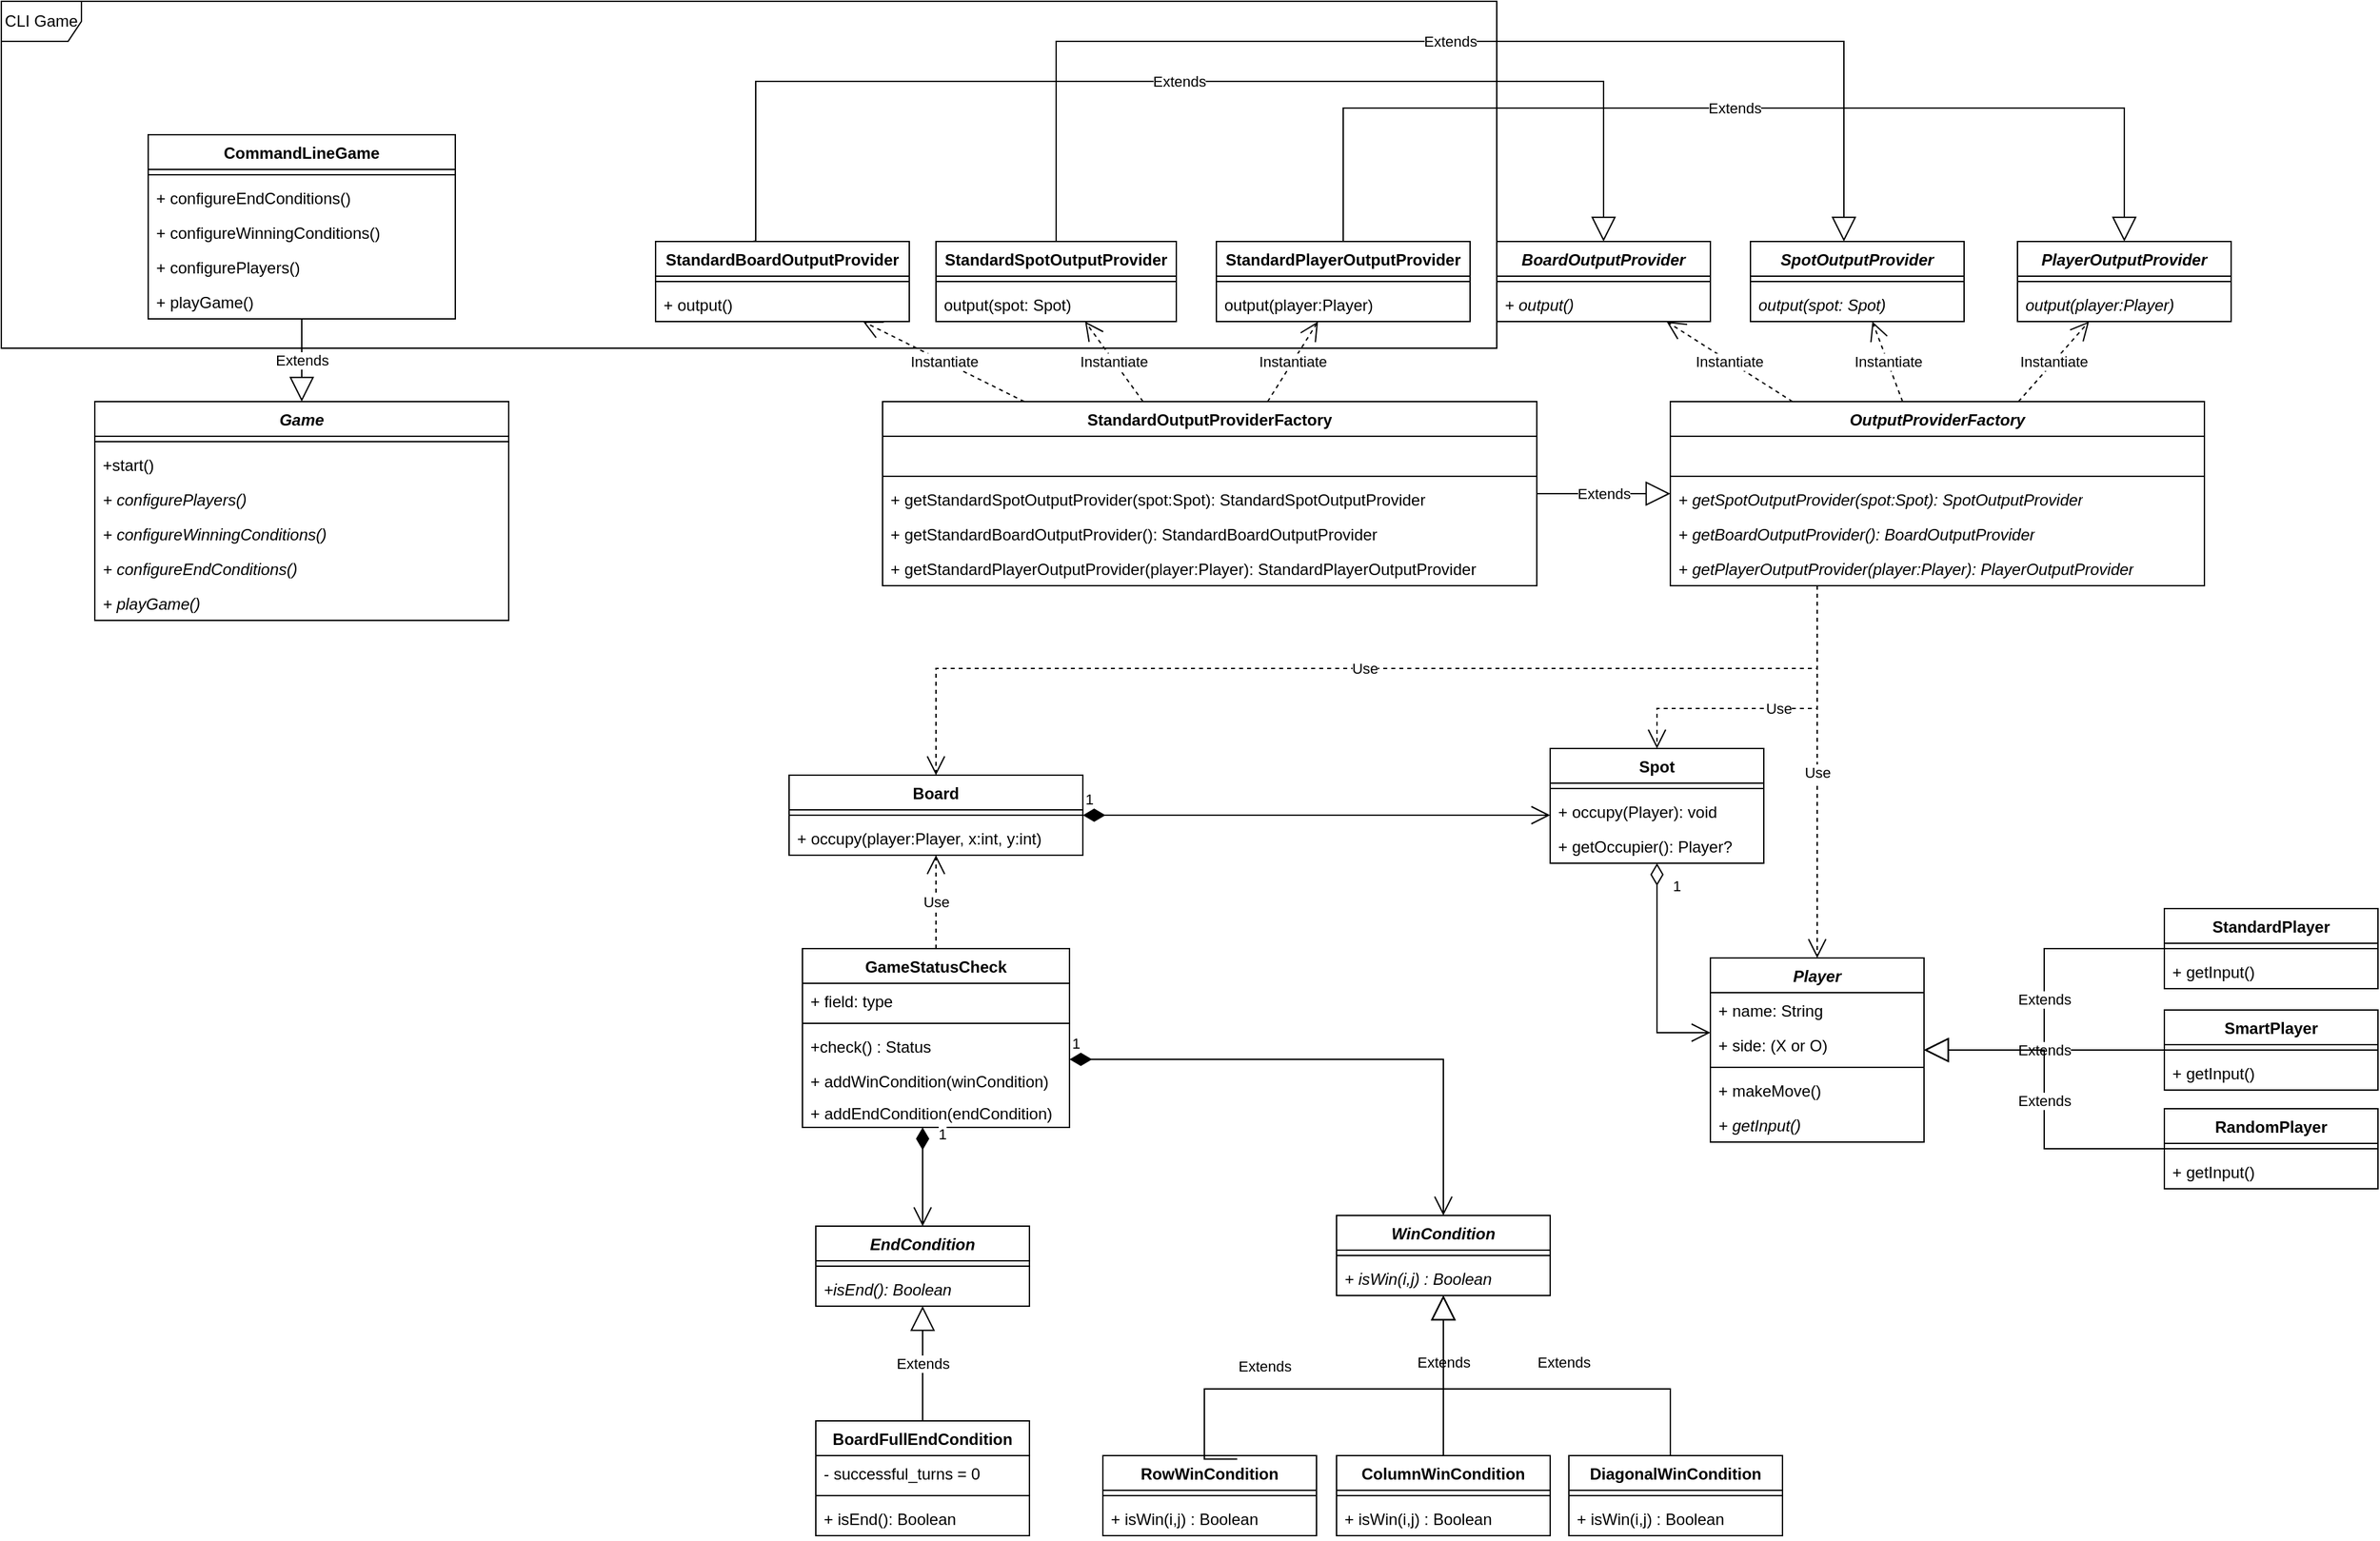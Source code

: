 <mxfile version="28.2.5">
  <diagram name="Page-1" id="nBnB8ESOFdP3nqSMdFYE">
    <mxGraphModel dx="2967" dy="2443" grid="1" gridSize="10" guides="1" tooltips="1" connect="1" arrows="1" fold="1" page="1" pageScale="1" pageWidth="827" pageHeight="1169" math="0" shadow="0">
      <root>
        <mxCell id="0" />
        <mxCell id="1" parent="0" />
        <mxCell id="G8pX8vokH_YDN07invwG-1" value="&lt;i&gt;Player&lt;/i&gt;" style="swimlane;fontStyle=1;align=center;verticalAlign=top;childLayout=stackLayout;horizontal=1;startSize=26;horizontalStack=0;resizeParent=1;resizeParentMax=0;resizeLast=0;collapsible=1;marginBottom=0;whiteSpace=wrap;html=1;" vertex="1" parent="1">
          <mxGeometry x="520" y="267" width="160" height="138" as="geometry" />
        </mxCell>
        <mxCell id="G8pX8vokH_YDN07invwG-133" value="+ name: String" style="text;strokeColor=none;fillColor=none;align=left;verticalAlign=top;spacingLeft=4;spacingRight=4;overflow=hidden;rotatable=0;points=[[0,0.5],[1,0.5]];portConstraint=eastwest;whiteSpace=wrap;html=1;" vertex="1" parent="G8pX8vokH_YDN07invwG-1">
          <mxGeometry y="26" width="160" height="26" as="geometry" />
        </mxCell>
        <mxCell id="G8pX8vokH_YDN07invwG-99" value="+ side: (X or O)" style="text;strokeColor=none;fillColor=none;align=left;verticalAlign=top;spacingLeft=4;spacingRight=4;overflow=hidden;rotatable=0;points=[[0,0.5],[1,0.5]];portConstraint=eastwest;whiteSpace=wrap;html=1;" vertex="1" parent="G8pX8vokH_YDN07invwG-1">
          <mxGeometry y="52" width="160" height="26" as="geometry" />
        </mxCell>
        <mxCell id="G8pX8vokH_YDN07invwG-3" value="" style="line;strokeWidth=1;fillColor=none;align=left;verticalAlign=middle;spacingTop=-1;spacingLeft=3;spacingRight=3;rotatable=0;labelPosition=right;points=[];portConstraint=eastwest;strokeColor=inherit;" vertex="1" parent="G8pX8vokH_YDN07invwG-1">
          <mxGeometry y="78" width="160" height="8" as="geometry" />
        </mxCell>
        <mxCell id="G8pX8vokH_YDN07invwG-4" value="+ makeMove()" style="text;strokeColor=none;fillColor=none;align=left;verticalAlign=top;spacingLeft=4;spacingRight=4;overflow=hidden;rotatable=0;points=[[0,0.5],[1,0.5]];portConstraint=eastwest;whiteSpace=wrap;html=1;" vertex="1" parent="G8pX8vokH_YDN07invwG-1">
          <mxGeometry y="86" width="160" height="26" as="geometry" />
        </mxCell>
        <mxCell id="G8pX8vokH_YDN07invwG-233" value="&lt;i&gt;+ getInput()&lt;/i&gt;" style="text;strokeColor=none;fillColor=none;align=left;verticalAlign=top;spacingLeft=4;spacingRight=4;overflow=hidden;rotatable=0;points=[[0,0.5],[1,0.5]];portConstraint=eastwest;whiteSpace=wrap;html=1;" vertex="1" parent="G8pX8vokH_YDN07invwG-1">
          <mxGeometry y="112" width="160" height="26" as="geometry" />
        </mxCell>
        <mxCell id="G8pX8vokH_YDN07invwG-5" value="Board" style="swimlane;fontStyle=1;align=center;verticalAlign=top;childLayout=stackLayout;horizontal=1;startSize=26;horizontalStack=0;resizeParent=1;resizeParentMax=0;resizeLast=0;collapsible=1;marginBottom=0;whiteSpace=wrap;html=1;" vertex="1" parent="1">
          <mxGeometry x="-170" y="130" width="220" height="60" as="geometry" />
        </mxCell>
        <mxCell id="G8pX8vokH_YDN07invwG-7" value="" style="line;strokeWidth=1;fillColor=none;align=left;verticalAlign=middle;spacingTop=-1;spacingLeft=3;spacingRight=3;rotatable=0;labelPosition=right;points=[];portConstraint=eastwest;strokeColor=inherit;" vertex="1" parent="G8pX8vokH_YDN07invwG-5">
          <mxGeometry y="26" width="220" height="8" as="geometry" />
        </mxCell>
        <mxCell id="G8pX8vokH_YDN07invwG-8" value="+ occupy(player:Player, x:int, y:int)&amp;nbsp;" style="text;strokeColor=none;fillColor=none;align=left;verticalAlign=top;spacingLeft=4;spacingRight=4;overflow=hidden;rotatable=0;points=[[0,0.5],[1,0.5]];portConstraint=eastwest;whiteSpace=wrap;html=1;" vertex="1" parent="G8pX8vokH_YDN07invwG-5">
          <mxGeometry y="34" width="220" height="26" as="geometry" />
        </mxCell>
        <mxCell id="G8pX8vokH_YDN07invwG-9" value="Spot" style="swimlane;fontStyle=1;align=center;verticalAlign=top;childLayout=stackLayout;horizontal=1;startSize=26;horizontalStack=0;resizeParent=1;resizeParentMax=0;resizeLast=0;collapsible=1;marginBottom=0;whiteSpace=wrap;html=1;" vertex="1" parent="1">
          <mxGeometry x="400" y="110" width="160" height="86" as="geometry" />
        </mxCell>
        <mxCell id="G8pX8vokH_YDN07invwG-11" value="" style="line;strokeWidth=1;fillColor=none;align=left;verticalAlign=middle;spacingTop=-1;spacingLeft=3;spacingRight=3;rotatable=0;labelPosition=right;points=[];portConstraint=eastwest;strokeColor=inherit;" vertex="1" parent="G8pX8vokH_YDN07invwG-9">
          <mxGeometry y="26" width="160" height="8" as="geometry" />
        </mxCell>
        <mxCell id="G8pX8vokH_YDN07invwG-12" value="+ occupy(Player): void" style="text;strokeColor=none;fillColor=none;align=left;verticalAlign=top;spacingLeft=4;spacingRight=4;overflow=hidden;rotatable=0;points=[[0,0.5],[1,0.5]];portConstraint=eastwest;whiteSpace=wrap;html=1;" vertex="1" parent="G8pX8vokH_YDN07invwG-9">
          <mxGeometry y="34" width="160" height="26" as="geometry" />
        </mxCell>
        <mxCell id="G8pX8vokH_YDN07invwG-92" value="+ getOccupier(): Player?" style="text;strokeColor=none;fillColor=none;align=left;verticalAlign=top;spacingLeft=4;spacingRight=4;overflow=hidden;rotatable=0;points=[[0,0.5],[1,0.5]];portConstraint=eastwest;whiteSpace=wrap;html=1;" vertex="1" parent="G8pX8vokH_YDN07invwG-9">
          <mxGeometry y="60" width="160" height="26" as="geometry" />
        </mxCell>
        <mxCell id="G8pX8vokH_YDN07invwG-30" value="1" style="endArrow=open;html=1;endSize=12;startArrow=diamondThin;startSize=14;startFill=1;edgeStyle=orthogonalEdgeStyle;align=left;verticalAlign=bottom;rounded=0;" edge="1" parent="1" source="G8pX8vokH_YDN07invwG-5" target="G8pX8vokH_YDN07invwG-9">
          <mxGeometry x="-1" y="3" relative="1" as="geometry">
            <mxPoint x="364" y="70" as="sourcePoint" />
            <mxPoint x="524" y="70" as="targetPoint" />
            <Array as="points">
              <mxPoint x="490" y="160" />
              <mxPoint x="490" y="160" />
            </Array>
          </mxGeometry>
        </mxCell>
        <mxCell id="G8pX8vokH_YDN07invwG-33" value="1" style="endArrow=open;html=1;endSize=12;startArrow=diamondThin;startSize=14;startFill=0;edgeStyle=orthogonalEdgeStyle;align=left;verticalAlign=bottom;rounded=0;" edge="1" parent="1" source="G8pX8vokH_YDN07invwG-9" target="G8pX8vokH_YDN07invwG-1">
          <mxGeometry x="-0.691" y="10" relative="1" as="geometry">
            <mxPoint x="230" y="-102" as="sourcePoint" />
            <mxPoint x="390" y="-102" as="targetPoint" />
            <Array as="points">
              <mxPoint x="480" y="323" />
            </Array>
            <mxPoint as="offset" />
          </mxGeometry>
        </mxCell>
        <mxCell id="G8pX8vokH_YDN07invwG-72" value="&lt;i&gt;WinCondition&lt;/i&gt;" style="swimlane;fontStyle=1;align=center;verticalAlign=top;childLayout=stackLayout;horizontal=1;startSize=26;horizontalStack=0;resizeParent=1;resizeParentMax=0;resizeLast=0;collapsible=1;marginBottom=0;whiteSpace=wrap;html=1;" vertex="1" parent="1">
          <mxGeometry x="240" y="460" width="160" height="60" as="geometry" />
        </mxCell>
        <mxCell id="G8pX8vokH_YDN07invwG-73" value="" style="line;strokeWidth=1;fillColor=none;align=left;verticalAlign=middle;spacingTop=-1;spacingLeft=3;spacingRight=3;rotatable=0;labelPosition=right;points=[];portConstraint=eastwest;strokeColor=inherit;" vertex="1" parent="G8pX8vokH_YDN07invwG-72">
          <mxGeometry y="26" width="160" height="8" as="geometry" />
        </mxCell>
        <mxCell id="G8pX8vokH_YDN07invwG-74" value="&lt;i&gt;+ isWin(i,j) : Boolean&lt;/i&gt;" style="text;strokeColor=none;fillColor=none;align=left;verticalAlign=top;spacingLeft=4;spacingRight=4;overflow=hidden;rotatable=0;points=[[0,0.5],[1,0.5]];portConstraint=eastwest;whiteSpace=wrap;html=1;" vertex="1" parent="G8pX8vokH_YDN07invwG-72">
          <mxGeometry y="34" width="160" height="26" as="geometry" />
        </mxCell>
        <mxCell id="G8pX8vokH_YDN07invwG-75" value="RowWinCondition" style="swimlane;fontStyle=1;align=center;verticalAlign=top;childLayout=stackLayout;horizontal=1;startSize=26;horizontalStack=0;resizeParent=1;resizeParentMax=0;resizeLast=0;collapsible=1;marginBottom=0;whiteSpace=wrap;html=1;" vertex="1" parent="1">
          <mxGeometry x="65" y="640" width="160" height="60" as="geometry" />
        </mxCell>
        <mxCell id="G8pX8vokH_YDN07invwG-76" value="" style="line;strokeWidth=1;fillColor=none;align=left;verticalAlign=middle;spacingTop=-1;spacingLeft=3;spacingRight=3;rotatable=0;labelPosition=right;points=[];portConstraint=eastwest;strokeColor=inherit;" vertex="1" parent="G8pX8vokH_YDN07invwG-75">
          <mxGeometry y="26" width="160" height="8" as="geometry" />
        </mxCell>
        <mxCell id="G8pX8vokH_YDN07invwG-77" value="+ isWin(i,j) : Boolean" style="text;strokeColor=none;fillColor=none;align=left;verticalAlign=top;spacingLeft=4;spacingRight=4;overflow=hidden;rotatable=0;points=[[0,0.5],[1,0.5]];portConstraint=eastwest;whiteSpace=wrap;html=1;" vertex="1" parent="G8pX8vokH_YDN07invwG-75">
          <mxGeometry y="34" width="160" height="26" as="geometry" />
        </mxCell>
        <mxCell id="G8pX8vokH_YDN07invwG-78" value="ColumnWinCondition" style="swimlane;fontStyle=1;align=center;verticalAlign=top;childLayout=stackLayout;horizontal=1;startSize=26;horizontalStack=0;resizeParent=1;resizeParentMax=0;resizeLast=0;collapsible=1;marginBottom=0;whiteSpace=wrap;html=1;" vertex="1" parent="1">
          <mxGeometry x="240" y="640" width="160" height="60" as="geometry" />
        </mxCell>
        <mxCell id="G8pX8vokH_YDN07invwG-79" value="" style="line;strokeWidth=1;fillColor=none;align=left;verticalAlign=middle;spacingTop=-1;spacingLeft=3;spacingRight=3;rotatable=0;labelPosition=right;points=[];portConstraint=eastwest;strokeColor=inherit;" vertex="1" parent="G8pX8vokH_YDN07invwG-78">
          <mxGeometry y="26" width="160" height="8" as="geometry" />
        </mxCell>
        <mxCell id="G8pX8vokH_YDN07invwG-80" value="+ isWin(i,j) : Boolean" style="text;strokeColor=none;fillColor=none;align=left;verticalAlign=top;spacingLeft=4;spacingRight=4;overflow=hidden;rotatable=0;points=[[0,0.5],[1,0.5]];portConstraint=eastwest;whiteSpace=wrap;html=1;" vertex="1" parent="G8pX8vokH_YDN07invwG-78">
          <mxGeometry y="34" width="160" height="26" as="geometry" />
        </mxCell>
        <mxCell id="G8pX8vokH_YDN07invwG-81" value="DiagonalWinCondition" style="swimlane;fontStyle=1;align=center;verticalAlign=top;childLayout=stackLayout;horizontal=1;startSize=26;horizontalStack=0;resizeParent=1;resizeParentMax=0;resizeLast=0;collapsible=1;marginBottom=0;whiteSpace=wrap;html=1;" vertex="1" parent="1">
          <mxGeometry x="414" y="640" width="160" height="60" as="geometry" />
        </mxCell>
        <mxCell id="G8pX8vokH_YDN07invwG-82" value="" style="line;strokeWidth=1;fillColor=none;align=left;verticalAlign=middle;spacingTop=-1;spacingLeft=3;spacingRight=3;rotatable=0;labelPosition=right;points=[];portConstraint=eastwest;strokeColor=inherit;" vertex="1" parent="G8pX8vokH_YDN07invwG-81">
          <mxGeometry y="26" width="160" height="8" as="geometry" />
        </mxCell>
        <mxCell id="G8pX8vokH_YDN07invwG-83" value="+ isWin(i,j) : Boolean" style="text;strokeColor=none;fillColor=none;align=left;verticalAlign=top;spacingLeft=4;spacingRight=4;overflow=hidden;rotatable=0;points=[[0,0.5],[1,0.5]];portConstraint=eastwest;whiteSpace=wrap;html=1;" vertex="1" parent="G8pX8vokH_YDN07invwG-81">
          <mxGeometry y="34" width="160" height="26" as="geometry" />
        </mxCell>
        <mxCell id="G8pX8vokH_YDN07invwG-84" value="Extends" style="endArrow=block;endSize=16;endFill=0;html=1;rounded=0;edgeStyle=orthogonalEdgeStyle;" edge="1" parent="1" source="G8pX8vokH_YDN07invwG-81" target="G8pX8vokH_YDN07invwG-72">
          <mxGeometry x="-0.103" y="-20" width="160" relative="1" as="geometry">
            <mxPoint x="390" y="570" as="sourcePoint" />
            <mxPoint x="550" y="570" as="targetPoint" />
            <Array as="points">
              <mxPoint x="490" y="590" />
              <mxPoint x="320" y="590" />
            </Array>
            <mxPoint as="offset" />
          </mxGeometry>
        </mxCell>
        <mxCell id="G8pX8vokH_YDN07invwG-85" value="Extends" style="endArrow=block;endSize=16;endFill=0;html=1;rounded=0;edgeStyle=orthogonalEdgeStyle;" edge="1" parent="1" source="G8pX8vokH_YDN07invwG-78" target="G8pX8vokH_YDN07invwG-72">
          <mxGeometry x="0.167" width="160" relative="1" as="geometry">
            <mxPoint x="571" y="640" as="sourcePoint" />
            <mxPoint x="440" y="540" as="targetPoint" />
            <mxPoint as="offset" />
          </mxGeometry>
        </mxCell>
        <mxCell id="G8pX8vokH_YDN07invwG-86" value="Extends" style="endArrow=block;endSize=16;endFill=0;html=1;rounded=0;exitX=0.629;exitY=0.044;exitDx=0;exitDy=0;exitPerimeter=0;edgeStyle=orthogonalEdgeStyle;" edge="1" parent="1" source="G8pX8vokH_YDN07invwG-75" target="G8pX8vokH_YDN07invwG-72">
          <mxGeometry x="-0.249" y="17" width="160" relative="1" as="geometry">
            <mxPoint x="321" y="680" as="sourcePoint" />
            <mxPoint x="190" y="580" as="targetPoint" />
            <Array as="points">
              <mxPoint x="141" y="590" />
              <mxPoint x="320" y="590" />
            </Array>
            <mxPoint as="offset" />
          </mxGeometry>
        </mxCell>
        <mxCell id="G8pX8vokH_YDN07invwG-100" value="GameStatusCheck" style="swimlane;fontStyle=1;align=center;verticalAlign=top;childLayout=stackLayout;horizontal=1;startSize=26;horizontalStack=0;resizeParent=1;resizeParentMax=0;resizeLast=0;collapsible=1;marginBottom=0;whiteSpace=wrap;html=1;" vertex="1" parent="1">
          <mxGeometry x="-160" y="260" width="200" height="134" as="geometry" />
        </mxCell>
        <mxCell id="G8pX8vokH_YDN07invwG-101" value="+ field: type" style="text;strokeColor=none;fillColor=none;align=left;verticalAlign=top;spacingLeft=4;spacingRight=4;overflow=hidden;rotatable=0;points=[[0,0.5],[1,0.5]];portConstraint=eastwest;whiteSpace=wrap;html=1;" vertex="1" parent="G8pX8vokH_YDN07invwG-100">
          <mxGeometry y="26" width="200" height="26" as="geometry" />
        </mxCell>
        <mxCell id="G8pX8vokH_YDN07invwG-102" value="" style="line;strokeWidth=1;fillColor=none;align=left;verticalAlign=middle;spacingTop=-1;spacingLeft=3;spacingRight=3;rotatable=0;labelPosition=right;points=[];portConstraint=eastwest;strokeColor=inherit;" vertex="1" parent="G8pX8vokH_YDN07invwG-100">
          <mxGeometry y="52" width="200" height="8" as="geometry" />
        </mxCell>
        <mxCell id="G8pX8vokH_YDN07invwG-103" value="+check() : Status" style="text;strokeColor=none;fillColor=none;align=left;verticalAlign=top;spacingLeft=4;spacingRight=4;overflow=hidden;rotatable=0;points=[[0,0.5],[1,0.5]];portConstraint=eastwest;whiteSpace=wrap;html=1;" vertex="1" parent="G8pX8vokH_YDN07invwG-100">
          <mxGeometry y="60" width="200" height="26" as="geometry" />
        </mxCell>
        <mxCell id="G8pX8vokH_YDN07invwG-112" value="+ addWinCondition(winCondition)" style="text;strokeColor=none;fillColor=none;align=left;verticalAlign=top;spacingLeft=4;spacingRight=4;overflow=hidden;rotatable=0;points=[[0,0.5],[1,0.5]];portConstraint=eastwest;whiteSpace=wrap;html=1;" vertex="1" parent="G8pX8vokH_YDN07invwG-100">
          <mxGeometry y="86" width="200" height="24" as="geometry" />
        </mxCell>
        <mxCell id="G8pX8vokH_YDN07invwG-113" value="+ addEndCondition(endCondition)" style="text;strokeColor=none;fillColor=none;align=left;verticalAlign=top;spacingLeft=4;spacingRight=4;overflow=hidden;rotatable=0;points=[[0,0.5],[1,0.5]];portConstraint=eastwest;whiteSpace=wrap;html=1;" vertex="1" parent="G8pX8vokH_YDN07invwG-100">
          <mxGeometry y="110" width="200" height="24" as="geometry" />
        </mxCell>
        <mxCell id="G8pX8vokH_YDN07invwG-104" value="1" style="endArrow=open;html=1;endSize=12;startArrow=diamondThin;startSize=14;startFill=1;edgeStyle=orthogonalEdgeStyle;align=left;verticalAlign=bottom;rounded=0;" edge="1" parent="1" source="G8pX8vokH_YDN07invwG-100" target="G8pX8vokH_YDN07invwG-72">
          <mxGeometry x="-1" y="3" relative="1" as="geometry">
            <mxPoint x="500" y="690" as="sourcePoint" />
            <mxPoint x="660" y="690" as="targetPoint" />
            <Array as="points">
              <mxPoint x="320" y="343" />
            </Array>
          </mxGeometry>
        </mxCell>
        <mxCell id="G8pX8vokH_YDN07invwG-105" value="&lt;i&gt;EndCondition&lt;/i&gt;" style="swimlane;fontStyle=1;align=center;verticalAlign=top;childLayout=stackLayout;horizontal=1;startSize=26;horizontalStack=0;resizeParent=1;resizeParentMax=0;resizeLast=0;collapsible=1;marginBottom=0;whiteSpace=wrap;html=1;" vertex="1" parent="1">
          <mxGeometry x="-150" y="468" width="160" height="60" as="geometry" />
        </mxCell>
        <mxCell id="G8pX8vokH_YDN07invwG-107" value="" style="line;strokeWidth=1;fillColor=none;align=left;verticalAlign=middle;spacingTop=-1;spacingLeft=3;spacingRight=3;rotatable=0;labelPosition=right;points=[];portConstraint=eastwest;strokeColor=inherit;" vertex="1" parent="G8pX8vokH_YDN07invwG-105">
          <mxGeometry y="26" width="160" height="8" as="geometry" />
        </mxCell>
        <mxCell id="G8pX8vokH_YDN07invwG-108" value="&lt;i&gt;+isEnd(): Boolean&lt;/i&gt;" style="text;strokeColor=none;fillColor=none;align=left;verticalAlign=top;spacingLeft=4;spacingRight=4;overflow=hidden;rotatable=0;points=[[0,0.5],[1,0.5]];portConstraint=eastwest;whiteSpace=wrap;html=1;" vertex="1" parent="G8pX8vokH_YDN07invwG-105">
          <mxGeometry y="34" width="160" height="26" as="geometry" />
        </mxCell>
        <mxCell id="G8pX8vokH_YDN07invwG-109" value="1" style="endArrow=open;html=1;endSize=12;startArrow=diamondThin;startSize=14;startFill=1;edgeStyle=orthogonalEdgeStyle;align=left;verticalAlign=bottom;rounded=0;" edge="1" parent="1" target="G8pX8vokH_YDN07invwG-105">
          <mxGeometry x="-0.589" y="10" relative="1" as="geometry">
            <mxPoint x="-70" y="394" as="sourcePoint" />
            <mxPoint x="260" y="310" as="targetPoint" />
            <Array as="points">
              <mxPoint x="-70" y="440" />
              <mxPoint x="-70" y="440" />
            </Array>
            <mxPoint y="-1" as="offset" />
          </mxGeometry>
        </mxCell>
        <mxCell id="G8pX8vokH_YDN07invwG-114" value="Use" style="endArrow=open;endSize=12;dashed=1;html=1;rounded=0;edgeStyle=orthogonalEdgeStyle;" edge="1" parent="1" source="G8pX8vokH_YDN07invwG-100" target="G8pX8vokH_YDN07invwG-5">
          <mxGeometry width="160" relative="1" as="geometry">
            <mxPoint x="-160" y="240" as="sourcePoint" />
            <mxPoint x="570" y="550" as="targetPoint" />
            <Array as="points" />
          </mxGeometry>
        </mxCell>
        <mxCell id="G8pX8vokH_YDN07invwG-116" value="BoardFullEndCondition" style="swimlane;fontStyle=1;align=center;verticalAlign=top;childLayout=stackLayout;horizontal=1;startSize=26;horizontalStack=0;resizeParent=1;resizeParentMax=0;resizeLast=0;collapsible=1;marginBottom=0;whiteSpace=wrap;html=1;" vertex="1" parent="1">
          <mxGeometry x="-150" y="614" width="160" height="86" as="geometry" />
        </mxCell>
        <mxCell id="G8pX8vokH_YDN07invwG-120" value="- successful_turns = 0" style="text;strokeColor=none;fillColor=none;align=left;verticalAlign=top;spacingLeft=4;spacingRight=4;overflow=hidden;rotatable=0;points=[[0,0.5],[1,0.5]];portConstraint=eastwest;whiteSpace=wrap;html=1;" vertex="1" parent="G8pX8vokH_YDN07invwG-116">
          <mxGeometry y="26" width="160" height="26" as="geometry" />
        </mxCell>
        <mxCell id="G8pX8vokH_YDN07invwG-118" value="" style="line;strokeWidth=1;fillColor=none;align=left;verticalAlign=middle;spacingTop=-1;spacingLeft=3;spacingRight=3;rotatable=0;labelPosition=right;points=[];portConstraint=eastwest;strokeColor=inherit;" vertex="1" parent="G8pX8vokH_YDN07invwG-116">
          <mxGeometry y="52" width="160" height="8" as="geometry" />
        </mxCell>
        <mxCell id="G8pX8vokH_YDN07invwG-119" value="+ isEnd(): Boolean" style="text;strokeColor=none;fillColor=none;align=left;verticalAlign=top;spacingLeft=4;spacingRight=4;overflow=hidden;rotatable=0;points=[[0,0.5],[1,0.5]];portConstraint=eastwest;whiteSpace=wrap;html=1;" vertex="1" parent="G8pX8vokH_YDN07invwG-116">
          <mxGeometry y="60" width="160" height="26" as="geometry" />
        </mxCell>
        <mxCell id="G8pX8vokH_YDN07invwG-121" value="Extends" style="endArrow=block;endSize=16;endFill=0;html=1;rounded=0;" edge="1" parent="1" source="G8pX8vokH_YDN07invwG-116" target="G8pX8vokH_YDN07invwG-105">
          <mxGeometry width="160" relative="1" as="geometry">
            <mxPoint x="-34" y="808" as="sourcePoint" />
            <mxPoint x="-140" y="708" as="targetPoint" />
          </mxGeometry>
        </mxCell>
        <mxCell id="G8pX8vokH_YDN07invwG-158" value="&lt;i&gt;OutputProviderFactory&lt;/i&gt;" style="swimlane;fontStyle=1;align=center;verticalAlign=top;childLayout=stackLayout;horizontal=1;startSize=26;horizontalStack=0;resizeParent=1;resizeParentMax=0;resizeLast=0;collapsible=1;marginBottom=0;whiteSpace=wrap;html=1;" vertex="1" parent="1">
          <mxGeometry x="490" y="-150" width="400" height="138" as="geometry" />
        </mxCell>
        <mxCell id="G8pX8vokH_YDN07invwG-159" value="&lt;div&gt;&lt;br&gt;&lt;/div&gt;" style="text;strokeColor=none;fillColor=none;align=left;verticalAlign=top;spacingLeft=4;spacingRight=4;overflow=hidden;rotatable=0;points=[[0,0.5],[1,0.5]];portConstraint=eastwest;whiteSpace=wrap;html=1;" vertex="1" parent="G8pX8vokH_YDN07invwG-158">
          <mxGeometry y="26" width="400" height="26" as="geometry" />
        </mxCell>
        <mxCell id="G8pX8vokH_YDN07invwG-160" value="" style="line;strokeWidth=1;fillColor=none;align=left;verticalAlign=middle;spacingTop=-1;spacingLeft=3;spacingRight=3;rotatable=0;labelPosition=right;points=[];portConstraint=eastwest;strokeColor=inherit;" vertex="1" parent="G8pX8vokH_YDN07invwG-158">
          <mxGeometry y="52" width="400" height="8" as="geometry" />
        </mxCell>
        <mxCell id="G8pX8vokH_YDN07invwG-161" value="&lt;i&gt;+ getSpotOutputProvider(spot:Spot): SpotOutputProvider&lt;/i&gt;" style="text;strokeColor=none;fillColor=none;align=left;verticalAlign=top;spacingLeft=4;spacingRight=4;overflow=hidden;rotatable=0;points=[[0,0.5],[1,0.5]];portConstraint=eastwest;whiteSpace=wrap;html=1;" vertex="1" parent="G8pX8vokH_YDN07invwG-158">
          <mxGeometry y="60" width="400" height="26" as="geometry" />
        </mxCell>
        <mxCell id="G8pX8vokH_YDN07invwG-162" value="&lt;i&gt;+ getBoardOutputProvider(): BoardOutputProvider&lt;/i&gt;" style="text;strokeColor=none;fillColor=none;align=left;verticalAlign=top;spacingLeft=4;spacingRight=4;overflow=hidden;rotatable=0;points=[[0,0.5],[1,0.5]];portConstraint=eastwest;whiteSpace=wrap;html=1;" vertex="1" parent="G8pX8vokH_YDN07invwG-158">
          <mxGeometry y="86" width="400" height="26" as="geometry" />
        </mxCell>
        <mxCell id="G8pX8vokH_YDN07invwG-163" value="&lt;i&gt;+ getPlayerOutputProvider(player:Player): PlayerOutputProvider&lt;/i&gt;" style="text;strokeColor=none;fillColor=none;align=left;verticalAlign=top;spacingLeft=4;spacingRight=4;overflow=hidden;rotatable=0;points=[[0,0.5],[1,0.5]];portConstraint=eastwest;whiteSpace=wrap;html=1;" vertex="1" parent="G8pX8vokH_YDN07invwG-158">
          <mxGeometry y="112" width="400" height="26" as="geometry" />
        </mxCell>
        <mxCell id="G8pX8vokH_YDN07invwG-164" value="&lt;i&gt;BoardOutputProvider&lt;/i&gt;" style="swimlane;fontStyle=1;align=center;verticalAlign=top;childLayout=stackLayout;horizontal=1;startSize=26;horizontalStack=0;resizeParent=1;resizeParentMax=0;resizeLast=0;collapsible=1;marginBottom=0;whiteSpace=wrap;html=1;" vertex="1" parent="1">
          <mxGeometry x="360" y="-270" width="160" height="60" as="geometry" />
        </mxCell>
        <mxCell id="G8pX8vokH_YDN07invwG-165" value="" style="line;strokeWidth=1;fillColor=none;align=left;verticalAlign=middle;spacingTop=-1;spacingLeft=3;spacingRight=3;rotatable=0;labelPosition=right;points=[];portConstraint=eastwest;strokeColor=inherit;" vertex="1" parent="G8pX8vokH_YDN07invwG-164">
          <mxGeometry y="26" width="160" height="8" as="geometry" />
        </mxCell>
        <mxCell id="G8pX8vokH_YDN07invwG-166" value="+ output()" style="text;strokeColor=none;fillColor=none;align=left;verticalAlign=top;spacingLeft=4;spacingRight=4;overflow=hidden;rotatable=0;points=[[0,0.5],[1,0.5]];portConstraint=eastwest;whiteSpace=wrap;html=1;fontStyle=2" vertex="1" parent="G8pX8vokH_YDN07invwG-164">
          <mxGeometry y="34" width="160" height="26" as="geometry" />
        </mxCell>
        <mxCell id="G8pX8vokH_YDN07invwG-167" value="&lt;i&gt;SpotOutputProvider&lt;/i&gt;" style="swimlane;fontStyle=1;align=center;verticalAlign=top;childLayout=stackLayout;horizontal=1;startSize=26;horizontalStack=0;resizeParent=1;resizeParentMax=0;resizeLast=0;collapsible=1;marginBottom=0;whiteSpace=wrap;html=1;" vertex="1" parent="1">
          <mxGeometry x="550" y="-270" width="160" height="60" as="geometry" />
        </mxCell>
        <mxCell id="G8pX8vokH_YDN07invwG-168" value="" style="line;strokeWidth=1;fillColor=none;align=left;verticalAlign=middle;spacingTop=-1;spacingLeft=3;spacingRight=3;rotatable=0;labelPosition=right;points=[];portConstraint=eastwest;strokeColor=inherit;" vertex="1" parent="G8pX8vokH_YDN07invwG-167">
          <mxGeometry y="26" width="160" height="8" as="geometry" />
        </mxCell>
        <mxCell id="G8pX8vokH_YDN07invwG-169" value="output(spot: Spot)" style="text;strokeColor=none;fillColor=none;align=left;verticalAlign=top;spacingLeft=4;spacingRight=4;overflow=hidden;rotatable=0;points=[[0,0.5],[1,0.5]];portConstraint=eastwest;whiteSpace=wrap;html=1;fontStyle=2" vertex="1" parent="G8pX8vokH_YDN07invwG-167">
          <mxGeometry y="34" width="160" height="26" as="geometry" />
        </mxCell>
        <mxCell id="G8pX8vokH_YDN07invwG-170" value="&lt;i&gt;PlayerOutputProvider&lt;/i&gt;" style="swimlane;fontStyle=1;align=center;verticalAlign=top;childLayout=stackLayout;horizontal=1;startSize=26;horizontalStack=0;resizeParent=1;resizeParentMax=0;resizeLast=0;collapsible=1;marginBottom=0;whiteSpace=wrap;html=1;" vertex="1" parent="1">
          <mxGeometry x="750" y="-270" width="160" height="60" as="geometry" />
        </mxCell>
        <mxCell id="G8pX8vokH_YDN07invwG-171" value="" style="line;strokeWidth=1;fillColor=none;align=left;verticalAlign=middle;spacingTop=-1;spacingLeft=3;spacingRight=3;rotatable=0;labelPosition=right;points=[];portConstraint=eastwest;strokeColor=inherit;" vertex="1" parent="G8pX8vokH_YDN07invwG-170">
          <mxGeometry y="26" width="160" height="8" as="geometry" />
        </mxCell>
        <mxCell id="G8pX8vokH_YDN07invwG-172" value="output(player:Player)" style="text;strokeColor=none;fillColor=none;align=left;verticalAlign=top;spacingLeft=4;spacingRight=4;overflow=hidden;rotatable=0;points=[[0,0.5],[1,0.5]];portConstraint=eastwest;whiteSpace=wrap;html=1;fontStyle=2" vertex="1" parent="G8pX8vokH_YDN07invwG-170">
          <mxGeometry y="34" width="160" height="26" as="geometry" />
        </mxCell>
        <mxCell id="G8pX8vokH_YDN07invwG-173" value="Instantiate" style="endArrow=open;endSize=12;dashed=1;html=1;rounded=0;" edge="1" parent="1" source="G8pX8vokH_YDN07invwG-158" target="G8pX8vokH_YDN07invwG-164">
          <mxGeometry width="160" relative="1" as="geometry">
            <mxPoint x="370" y="70" as="sourcePoint" />
            <mxPoint x="530" y="70" as="targetPoint" />
          </mxGeometry>
        </mxCell>
        <mxCell id="G8pX8vokH_YDN07invwG-174" value="Instantiate" style="endArrow=open;endSize=12;dashed=1;html=1;rounded=0;" edge="1" parent="1" source="G8pX8vokH_YDN07invwG-158" target="G8pX8vokH_YDN07invwG-167">
          <mxGeometry width="160" relative="1" as="geometry">
            <mxPoint x="685" y="-100" as="sourcePoint" />
            <mxPoint x="590" y="-160" as="targetPoint" />
          </mxGeometry>
        </mxCell>
        <mxCell id="G8pX8vokH_YDN07invwG-175" value="Instantiate" style="endArrow=open;endSize=12;dashed=1;html=1;rounded=0;" edge="1" parent="1" source="G8pX8vokH_YDN07invwG-158" target="G8pX8vokH_YDN07invwG-170">
          <mxGeometry width="160" relative="1" as="geometry">
            <mxPoint x="825" y="-120" as="sourcePoint" />
            <mxPoint x="730" y="-180" as="targetPoint" />
          </mxGeometry>
        </mxCell>
        <mxCell id="G8pX8vokH_YDN07invwG-183" value="StandardOutputProviderFactory" style="swimlane;fontStyle=1;align=center;verticalAlign=top;childLayout=stackLayout;horizontal=1;startSize=26;horizontalStack=0;resizeParent=1;resizeParentMax=0;resizeLast=0;collapsible=1;marginBottom=0;whiteSpace=wrap;html=1;" vertex="1" parent="1">
          <mxGeometry x="-100" y="-150" width="490" height="138" as="geometry" />
        </mxCell>
        <mxCell id="G8pX8vokH_YDN07invwG-184" value="&lt;div&gt;&lt;br&gt;&lt;/div&gt;" style="text;strokeColor=none;fillColor=none;align=left;verticalAlign=top;spacingLeft=4;spacingRight=4;overflow=hidden;rotatable=0;points=[[0,0.5],[1,0.5]];portConstraint=eastwest;whiteSpace=wrap;html=1;" vertex="1" parent="G8pX8vokH_YDN07invwG-183">
          <mxGeometry y="26" width="490" height="26" as="geometry" />
        </mxCell>
        <mxCell id="G8pX8vokH_YDN07invwG-185" value="" style="line;strokeWidth=1;fillColor=none;align=left;verticalAlign=middle;spacingTop=-1;spacingLeft=3;spacingRight=3;rotatable=0;labelPosition=right;points=[];portConstraint=eastwest;strokeColor=inherit;" vertex="1" parent="G8pX8vokH_YDN07invwG-183">
          <mxGeometry y="52" width="490" height="8" as="geometry" />
        </mxCell>
        <mxCell id="G8pX8vokH_YDN07invwG-186" value="+ getStandardSpotOutputProvider(spot:Spot): StandardSpotOutputProvider" style="text;strokeColor=none;fillColor=none;align=left;verticalAlign=top;spacingLeft=4;spacingRight=4;overflow=hidden;rotatable=0;points=[[0,0.5],[1,0.5]];portConstraint=eastwest;whiteSpace=wrap;html=1;" vertex="1" parent="G8pX8vokH_YDN07invwG-183">
          <mxGeometry y="60" width="490" height="26" as="geometry" />
        </mxCell>
        <mxCell id="G8pX8vokH_YDN07invwG-187" value="+ getStandardBoardOutputProvider(): StandardBoardOutputProvider" style="text;strokeColor=none;fillColor=none;align=left;verticalAlign=top;spacingLeft=4;spacingRight=4;overflow=hidden;rotatable=0;points=[[0,0.5],[1,0.5]];portConstraint=eastwest;whiteSpace=wrap;html=1;" vertex="1" parent="G8pX8vokH_YDN07invwG-183">
          <mxGeometry y="86" width="490" height="26" as="geometry" />
        </mxCell>
        <mxCell id="G8pX8vokH_YDN07invwG-188" value="+ getStandardPlayerOutputProvider(player:Player): StandardPlayerOutputProvider" style="text;strokeColor=none;fillColor=none;align=left;verticalAlign=top;spacingLeft=4;spacingRight=4;overflow=hidden;rotatable=0;points=[[0,0.5],[1,0.5]];portConstraint=eastwest;whiteSpace=wrap;html=1;" vertex="1" parent="G8pX8vokH_YDN07invwG-183">
          <mxGeometry y="112" width="490" height="26" as="geometry" />
        </mxCell>
        <mxCell id="G8pX8vokH_YDN07invwG-189" value="StandardBoardOutputProvider" style="swimlane;fontStyle=1;align=center;verticalAlign=top;childLayout=stackLayout;horizontal=1;startSize=26;horizontalStack=0;resizeParent=1;resizeParentMax=0;resizeLast=0;collapsible=1;marginBottom=0;whiteSpace=wrap;html=1;" vertex="1" parent="1">
          <mxGeometry x="-270" y="-270" width="190" height="60" as="geometry" />
        </mxCell>
        <mxCell id="G8pX8vokH_YDN07invwG-190" value="" style="line;strokeWidth=1;fillColor=none;align=left;verticalAlign=middle;spacingTop=-1;spacingLeft=3;spacingRight=3;rotatable=0;labelPosition=right;points=[];portConstraint=eastwest;strokeColor=inherit;" vertex="1" parent="G8pX8vokH_YDN07invwG-189">
          <mxGeometry y="26" width="190" height="8" as="geometry" />
        </mxCell>
        <mxCell id="G8pX8vokH_YDN07invwG-191" value="&lt;span style=&quot;font-style: normal;&quot;&gt;+ output()&lt;/span&gt;" style="text;strokeColor=none;fillColor=none;align=left;verticalAlign=top;spacingLeft=4;spacingRight=4;overflow=hidden;rotatable=0;points=[[0,0.5],[1,0.5]];portConstraint=eastwest;whiteSpace=wrap;html=1;fontStyle=2" vertex="1" parent="G8pX8vokH_YDN07invwG-189">
          <mxGeometry y="34" width="190" height="26" as="geometry" />
        </mxCell>
        <mxCell id="G8pX8vokH_YDN07invwG-192" value="StandardSpotOutputProvider" style="swimlane;fontStyle=1;align=center;verticalAlign=top;childLayout=stackLayout;horizontal=1;startSize=26;horizontalStack=0;resizeParent=1;resizeParentMax=0;resizeLast=0;collapsible=1;marginBottom=0;whiteSpace=wrap;html=1;" vertex="1" parent="1">
          <mxGeometry x="-60" y="-270" width="180" height="60" as="geometry" />
        </mxCell>
        <mxCell id="G8pX8vokH_YDN07invwG-193" value="" style="line;strokeWidth=1;fillColor=none;align=left;verticalAlign=middle;spacingTop=-1;spacingLeft=3;spacingRight=3;rotatable=0;labelPosition=right;points=[];portConstraint=eastwest;strokeColor=inherit;" vertex="1" parent="G8pX8vokH_YDN07invwG-192">
          <mxGeometry y="26" width="180" height="8" as="geometry" />
        </mxCell>
        <mxCell id="G8pX8vokH_YDN07invwG-194" value="&lt;span style=&quot;font-style: normal;&quot;&gt;output(spot: Spot)&lt;/span&gt;" style="text;strokeColor=none;fillColor=none;align=left;verticalAlign=top;spacingLeft=4;spacingRight=4;overflow=hidden;rotatable=0;points=[[0,0.5],[1,0.5]];portConstraint=eastwest;whiteSpace=wrap;html=1;fontStyle=2" vertex="1" parent="G8pX8vokH_YDN07invwG-192">
          <mxGeometry y="34" width="180" height="26" as="geometry" />
        </mxCell>
        <mxCell id="G8pX8vokH_YDN07invwG-195" value="StandardPlayerOutputProvider" style="swimlane;fontStyle=1;align=center;verticalAlign=top;childLayout=stackLayout;horizontal=1;startSize=26;horizontalStack=0;resizeParent=1;resizeParentMax=0;resizeLast=0;collapsible=1;marginBottom=0;whiteSpace=wrap;html=1;" vertex="1" parent="1">
          <mxGeometry x="150" y="-270" width="190" height="60" as="geometry" />
        </mxCell>
        <mxCell id="G8pX8vokH_YDN07invwG-196" value="" style="line;strokeWidth=1;fillColor=none;align=left;verticalAlign=middle;spacingTop=-1;spacingLeft=3;spacingRight=3;rotatable=0;labelPosition=right;points=[];portConstraint=eastwest;strokeColor=inherit;" vertex="1" parent="G8pX8vokH_YDN07invwG-195">
          <mxGeometry y="26" width="190" height="8" as="geometry" />
        </mxCell>
        <mxCell id="G8pX8vokH_YDN07invwG-197" value="output(player:Player)" style="text;strokeColor=none;fillColor=none;align=left;verticalAlign=top;spacingLeft=4;spacingRight=4;overflow=hidden;rotatable=0;points=[[0,0.5],[1,0.5]];portConstraint=eastwest;whiteSpace=wrap;html=1;fontStyle=0" vertex="1" parent="G8pX8vokH_YDN07invwG-195">
          <mxGeometry y="34" width="190" height="26" as="geometry" />
        </mxCell>
        <mxCell id="G8pX8vokH_YDN07invwG-198" value="Instantiate" style="endArrow=open;endSize=12;dashed=1;html=1;rounded=0;" edge="1" parent="1" source="G8pX8vokH_YDN07invwG-183" target="G8pX8vokH_YDN07invwG-189">
          <mxGeometry width="160" relative="1" as="geometry">
            <mxPoint x="-220" y="70" as="sourcePoint" />
            <mxPoint x="-60" y="70" as="targetPoint" />
          </mxGeometry>
        </mxCell>
        <mxCell id="G8pX8vokH_YDN07invwG-199" value="Instantiate" style="endArrow=open;endSize=12;dashed=1;html=1;rounded=0;" edge="1" parent="1" source="G8pX8vokH_YDN07invwG-183" target="G8pX8vokH_YDN07invwG-192">
          <mxGeometry width="160" relative="1" as="geometry">
            <mxPoint x="95" y="-100" as="sourcePoint" />
            <mxPoint y="-160" as="targetPoint" />
          </mxGeometry>
        </mxCell>
        <mxCell id="G8pX8vokH_YDN07invwG-200" value="Instantiate" style="endArrow=open;endSize=12;dashed=1;html=1;rounded=0;" edge="1" parent="1" source="G8pX8vokH_YDN07invwG-183" target="G8pX8vokH_YDN07invwG-195">
          <mxGeometry width="160" relative="1" as="geometry">
            <mxPoint x="235" y="-120" as="sourcePoint" />
            <mxPoint x="140" y="-180" as="targetPoint" />
          </mxGeometry>
        </mxCell>
        <mxCell id="G8pX8vokH_YDN07invwG-201" value="Extends" style="endArrow=block;endSize=16;endFill=0;html=1;rounded=0;" edge="1" parent="1" source="G8pX8vokH_YDN07invwG-183" target="G8pX8vokH_YDN07invwG-158">
          <mxGeometry width="160" relative="1" as="geometry">
            <mxPoint x="370" y="70" as="sourcePoint" />
            <mxPoint x="530" y="70" as="targetPoint" />
          </mxGeometry>
        </mxCell>
        <mxCell id="G8pX8vokH_YDN07invwG-202" value="Extends" style="endArrow=block;endSize=16;endFill=0;html=1;rounded=0;edgeStyle=orthogonalEdgeStyle;" edge="1" parent="1" source="G8pX8vokH_YDN07invwG-195" target="G8pX8vokH_YDN07invwG-170">
          <mxGeometry width="160" relative="1" as="geometry">
            <mxPoint x="370" y="70" as="sourcePoint" />
            <mxPoint x="530" y="70" as="targetPoint" />
            <Array as="points">
              <mxPoint x="245" y="-370" />
              <mxPoint x="830" y="-370" />
            </Array>
          </mxGeometry>
        </mxCell>
        <mxCell id="G8pX8vokH_YDN07invwG-203" value="Extends" style="endArrow=block;endSize=16;endFill=0;html=1;rounded=0;edgeStyle=orthogonalEdgeStyle;" edge="1" parent="1" source="G8pX8vokH_YDN07invwG-192" target="G8pX8vokH_YDN07invwG-167">
          <mxGeometry width="160" relative="1" as="geometry">
            <mxPoint x="280" y="-270" as="sourcePoint" />
            <mxPoint x="865" y="-270" as="targetPoint" />
            <Array as="points">
              <mxPoint x="30" y="-420" />
              <mxPoint x="620" y="-420" />
            </Array>
          </mxGeometry>
        </mxCell>
        <mxCell id="G8pX8vokH_YDN07invwG-204" value="Extends" style="endArrow=block;endSize=16;endFill=0;html=1;rounded=0;edgeStyle=orthogonalEdgeStyle;exitX=0.386;exitY=-0.005;exitDx=0;exitDy=0;exitPerimeter=0;" edge="1" parent="1" source="G8pX8vokH_YDN07invwG-189" target="G8pX8vokH_YDN07invwG-164">
          <mxGeometry width="160" relative="1" as="geometry">
            <mxPoint x="-195.08" y="-290" as="sourcePoint" />
            <mxPoint x="389.92" y="-290" as="targetPoint" />
            <Array as="points">
              <mxPoint x="-195" y="-270" />
              <mxPoint x="-195" y="-390" />
              <mxPoint x="440" y="-390" />
            </Array>
          </mxGeometry>
        </mxCell>
        <mxCell id="G8pX8vokH_YDN07invwG-207" value="Use" style="endArrow=open;endSize=12;dashed=1;html=1;rounded=0;edgeStyle=orthogonalEdgeStyle;" edge="1" parent="1" source="G8pX8vokH_YDN07invwG-158" target="G8pX8vokH_YDN07invwG-5">
          <mxGeometry width="160" relative="1" as="geometry">
            <mxPoint x="260" as="sourcePoint" />
            <mxPoint x="420" as="targetPoint" />
            <Array as="points">
              <mxPoint x="600" y="50" />
              <mxPoint x="-60" y="50" />
            </Array>
          </mxGeometry>
        </mxCell>
        <mxCell id="G8pX8vokH_YDN07invwG-208" value="Use" style="endArrow=open;endSize=12;dashed=1;html=1;rounded=0;edgeStyle=orthogonalEdgeStyle;" edge="1" parent="1" source="G8pX8vokH_YDN07invwG-158" target="G8pX8vokH_YDN07invwG-9">
          <mxGeometry width="160" relative="1" as="geometry">
            <mxPoint x="847" y="20" as="sourcePoint" />
            <mxPoint x="390" y="167" as="targetPoint" />
            <Array as="points">
              <mxPoint x="600" y="80" />
              <mxPoint x="480" y="80" />
            </Array>
          </mxGeometry>
        </mxCell>
        <mxCell id="G8pX8vokH_YDN07invwG-209" value="Use" style="endArrow=open;endSize=12;dashed=1;html=1;rounded=0;edgeStyle=orthogonalEdgeStyle;" edge="1" parent="1" source="G8pX8vokH_YDN07invwG-158" target="G8pX8vokH_YDN07invwG-1">
          <mxGeometry width="160" relative="1" as="geometry">
            <mxPoint x="709" y="10" as="sourcePoint" />
            <mxPoint x="600" y="132" as="targetPoint" />
            <Array as="points">
              <mxPoint x="600" y="120" />
              <mxPoint x="600" y="120" />
            </Array>
          </mxGeometry>
        </mxCell>
        <mxCell id="G8pX8vokH_YDN07invwG-216" value="&lt;i&gt;Game&lt;/i&gt;" style="swimlane;fontStyle=1;align=center;verticalAlign=top;childLayout=stackLayout;horizontal=1;startSize=26;horizontalStack=0;resizeParent=1;resizeParentMax=0;resizeLast=0;collapsible=1;marginBottom=0;whiteSpace=wrap;html=1;" vertex="1" parent="1">
          <mxGeometry x="-690" y="-150" width="310" height="164" as="geometry" />
        </mxCell>
        <mxCell id="G8pX8vokH_YDN07invwG-218" value="" style="line;strokeWidth=1;fillColor=none;align=left;verticalAlign=middle;spacingTop=-1;spacingLeft=3;spacingRight=3;rotatable=0;labelPosition=right;points=[];portConstraint=eastwest;strokeColor=inherit;" vertex="1" parent="G8pX8vokH_YDN07invwG-216">
          <mxGeometry y="26" width="310" height="8" as="geometry" />
        </mxCell>
        <mxCell id="G8pX8vokH_YDN07invwG-219" value="+start()" style="text;strokeColor=none;fillColor=none;align=left;verticalAlign=top;spacingLeft=4;spacingRight=4;overflow=hidden;rotatable=0;points=[[0,0.5],[1,0.5]];portConstraint=eastwest;whiteSpace=wrap;html=1;" vertex="1" parent="G8pX8vokH_YDN07invwG-216">
          <mxGeometry y="34" width="310" height="26" as="geometry" />
        </mxCell>
        <mxCell id="G8pX8vokH_YDN07invwG-221" value="+ &lt;span&gt;configurePlayers()&lt;/span&gt;" style="text;strokeColor=none;fillColor=none;align=left;verticalAlign=top;spacingLeft=4;spacingRight=4;overflow=hidden;rotatable=0;points=[[0,0.5],[1,0.5]];portConstraint=eastwest;whiteSpace=wrap;html=1;fontStyle=2" vertex="1" parent="G8pX8vokH_YDN07invwG-216">
          <mxGeometry y="60" width="310" height="26" as="geometry" />
        </mxCell>
        <mxCell id="G8pX8vokH_YDN07invwG-220" value="+ &lt;span&gt;configureWinningConditions()&lt;/span&gt;" style="text;strokeColor=none;fillColor=none;align=left;verticalAlign=top;spacingLeft=4;spacingRight=4;overflow=hidden;rotatable=0;points=[[0,0.5],[1,0.5]];portConstraint=eastwest;whiteSpace=wrap;html=1;fontStyle=2" vertex="1" parent="G8pX8vokH_YDN07invwG-216">
          <mxGeometry y="86" width="310" height="26" as="geometry" />
        </mxCell>
        <mxCell id="G8pX8vokH_YDN07invwG-222" value="+ &lt;span&gt;configureEndConditions()&lt;/span&gt;" style="text;strokeColor=none;fillColor=none;align=left;verticalAlign=top;spacingLeft=4;spacingRight=4;overflow=hidden;rotatable=0;points=[[0,0.5],[1,0.5]];portConstraint=eastwest;whiteSpace=wrap;html=1;fontStyle=2" vertex="1" parent="G8pX8vokH_YDN07invwG-216">
          <mxGeometry y="112" width="310" height="26" as="geometry" />
        </mxCell>
        <mxCell id="G8pX8vokH_YDN07invwG-231" value="&lt;span&gt;+ playGame()&lt;/span&gt;" style="text;strokeColor=none;fillColor=none;align=left;verticalAlign=top;spacingLeft=4;spacingRight=4;overflow=hidden;rotatable=0;points=[[0,0.5],[1,0.5]];portConstraint=eastwest;whiteSpace=wrap;html=1;fontStyle=2" vertex="1" parent="G8pX8vokH_YDN07invwG-216">
          <mxGeometry y="138" width="310" height="26" as="geometry" />
        </mxCell>
        <mxCell id="G8pX8vokH_YDN07invwG-223" value="CommandLineGame" style="swimlane;fontStyle=1;align=center;verticalAlign=top;childLayout=stackLayout;horizontal=1;startSize=26;horizontalStack=0;resizeParent=1;resizeParentMax=0;resizeLast=0;collapsible=1;marginBottom=0;whiteSpace=wrap;html=1;" vertex="1" parent="1">
          <mxGeometry x="-650" y="-350" width="230" height="138" as="geometry" />
        </mxCell>
        <mxCell id="G8pX8vokH_YDN07invwG-225" value="" style="line;strokeWidth=1;fillColor=none;align=left;verticalAlign=middle;spacingTop=-1;spacingLeft=3;spacingRight=3;rotatable=0;labelPosition=right;points=[];portConstraint=eastwest;strokeColor=inherit;" vertex="1" parent="G8pX8vokH_YDN07invwG-223">
          <mxGeometry y="26" width="230" height="8" as="geometry" />
        </mxCell>
        <mxCell id="G8pX8vokH_YDN07invwG-227" value="+ configureEndConditions()" style="text;strokeColor=none;fillColor=none;align=left;verticalAlign=top;spacingLeft=4;spacingRight=4;overflow=hidden;rotatable=0;points=[[0,0.5],[1,0.5]];portConstraint=eastwest;whiteSpace=wrap;html=1;" vertex="1" parent="G8pX8vokH_YDN07invwG-223">
          <mxGeometry y="34" width="230" height="26" as="geometry" />
        </mxCell>
        <mxCell id="G8pX8vokH_YDN07invwG-228" value="+ configureWinningConditions()" style="text;strokeColor=none;fillColor=none;align=left;verticalAlign=top;spacingLeft=4;spacingRight=4;overflow=hidden;rotatable=0;points=[[0,0.5],[1,0.5]];portConstraint=eastwest;whiteSpace=wrap;html=1;" vertex="1" parent="G8pX8vokH_YDN07invwG-223">
          <mxGeometry y="60" width="230" height="26" as="geometry" />
        </mxCell>
        <mxCell id="G8pX8vokH_YDN07invwG-226" value="+ configurePlayers()" style="text;strokeColor=none;fillColor=none;align=left;verticalAlign=top;spacingLeft=4;spacingRight=4;overflow=hidden;rotatable=0;points=[[0,0.5],[1,0.5]];portConstraint=eastwest;whiteSpace=wrap;html=1;" vertex="1" parent="G8pX8vokH_YDN07invwG-223">
          <mxGeometry y="86" width="230" height="26" as="geometry" />
        </mxCell>
        <mxCell id="G8pX8vokH_YDN07invwG-232" value="+ playGame()" style="text;strokeColor=none;fillColor=none;align=left;verticalAlign=top;spacingLeft=4;spacingRight=4;overflow=hidden;rotatable=0;points=[[0,0.5],[1,0.5]];portConstraint=eastwest;whiteSpace=wrap;html=1;" vertex="1" parent="G8pX8vokH_YDN07invwG-223">
          <mxGeometry y="112" width="230" height="26" as="geometry" />
        </mxCell>
        <mxCell id="G8pX8vokH_YDN07invwG-229" value="Extends" style="endArrow=block;endSize=16;endFill=0;html=1;rounded=0;" edge="1" parent="1" source="G8pX8vokH_YDN07invwG-223" target="G8pX8vokH_YDN07invwG-216">
          <mxGeometry width="160" relative="1" as="geometry">
            <mxPoint x="210" y="-50" as="sourcePoint" />
            <mxPoint x="370" y="-50" as="targetPoint" />
          </mxGeometry>
        </mxCell>
        <mxCell id="G8pX8vokH_YDN07invwG-230" value="CLI Game" style="shape=umlFrame;whiteSpace=wrap;html=1;pointerEvents=0;" vertex="1" parent="1">
          <mxGeometry x="-760" y="-450" width="1120" height="260" as="geometry" />
        </mxCell>
        <mxCell id="G8pX8vokH_YDN07invwG-234" value="StandardPlayer" style="swimlane;fontStyle=1;align=center;verticalAlign=top;childLayout=stackLayout;horizontal=1;startSize=26;horizontalStack=0;resizeParent=1;resizeParentMax=0;resizeLast=0;collapsible=1;marginBottom=0;whiteSpace=wrap;html=1;" vertex="1" parent="1">
          <mxGeometry x="860" y="230" width="160" height="60" as="geometry" />
        </mxCell>
        <mxCell id="G8pX8vokH_YDN07invwG-237" value="" style="line;strokeWidth=1;fillColor=none;align=left;verticalAlign=middle;spacingTop=-1;spacingLeft=3;spacingRight=3;rotatable=0;labelPosition=right;points=[];portConstraint=eastwest;strokeColor=inherit;" vertex="1" parent="G8pX8vokH_YDN07invwG-234">
          <mxGeometry y="26" width="160" height="8" as="geometry" />
        </mxCell>
        <mxCell id="G8pX8vokH_YDN07invwG-239" value="+ getInput()" style="text;strokeColor=none;fillColor=none;align=left;verticalAlign=top;spacingLeft=4;spacingRight=4;overflow=hidden;rotatable=0;points=[[0,0.5],[1,0.5]];portConstraint=eastwest;whiteSpace=wrap;html=1;" vertex="1" parent="G8pX8vokH_YDN07invwG-234">
          <mxGeometry y="34" width="160" height="26" as="geometry" />
        </mxCell>
        <mxCell id="G8pX8vokH_YDN07invwG-240" value="SmartPlayer" style="swimlane;fontStyle=1;align=center;verticalAlign=top;childLayout=stackLayout;horizontal=1;startSize=26;horizontalStack=0;resizeParent=1;resizeParentMax=0;resizeLast=0;collapsible=1;marginBottom=0;whiteSpace=wrap;html=1;" vertex="1" parent="1">
          <mxGeometry x="860" y="306" width="160" height="60" as="geometry" />
        </mxCell>
        <mxCell id="G8pX8vokH_YDN07invwG-241" value="" style="line;strokeWidth=1;fillColor=none;align=left;verticalAlign=middle;spacingTop=-1;spacingLeft=3;spacingRight=3;rotatable=0;labelPosition=right;points=[];portConstraint=eastwest;strokeColor=inherit;" vertex="1" parent="G8pX8vokH_YDN07invwG-240">
          <mxGeometry y="26" width="160" height="8" as="geometry" />
        </mxCell>
        <mxCell id="G8pX8vokH_YDN07invwG-242" value="+ getInput()" style="text;strokeColor=none;fillColor=none;align=left;verticalAlign=top;spacingLeft=4;spacingRight=4;overflow=hidden;rotatable=0;points=[[0,0.5],[1,0.5]];portConstraint=eastwest;whiteSpace=wrap;html=1;" vertex="1" parent="G8pX8vokH_YDN07invwG-240">
          <mxGeometry y="34" width="160" height="26" as="geometry" />
        </mxCell>
        <mxCell id="G8pX8vokH_YDN07invwG-243" value="RandomPlayer" style="swimlane;fontStyle=1;align=center;verticalAlign=top;childLayout=stackLayout;horizontal=1;startSize=26;horizontalStack=0;resizeParent=1;resizeParentMax=0;resizeLast=0;collapsible=1;marginBottom=0;whiteSpace=wrap;html=1;" vertex="1" parent="1">
          <mxGeometry x="860" y="380" width="160" height="60" as="geometry" />
        </mxCell>
        <mxCell id="G8pX8vokH_YDN07invwG-244" value="" style="line;strokeWidth=1;fillColor=none;align=left;verticalAlign=middle;spacingTop=-1;spacingLeft=3;spacingRight=3;rotatable=0;labelPosition=right;points=[];portConstraint=eastwest;strokeColor=inherit;" vertex="1" parent="G8pX8vokH_YDN07invwG-243">
          <mxGeometry y="26" width="160" height="8" as="geometry" />
        </mxCell>
        <mxCell id="G8pX8vokH_YDN07invwG-245" value="+ getInput()" style="text;strokeColor=none;fillColor=none;align=left;verticalAlign=top;spacingLeft=4;spacingRight=4;overflow=hidden;rotatable=0;points=[[0,0.5],[1,0.5]];portConstraint=eastwest;whiteSpace=wrap;html=1;" vertex="1" parent="G8pX8vokH_YDN07invwG-243">
          <mxGeometry y="34" width="160" height="26" as="geometry" />
        </mxCell>
        <mxCell id="G8pX8vokH_YDN07invwG-246" value="Extends" style="endArrow=block;endSize=16;endFill=0;html=1;rounded=0;edgeStyle=orthogonalEdgeStyle;" edge="1" parent="1" source="G8pX8vokH_YDN07invwG-234" target="G8pX8vokH_YDN07invwG-1">
          <mxGeometry x="-0.002" width="160" relative="1" as="geometry">
            <mxPoint x="680" y="430" as="sourcePoint" />
            <mxPoint x="840" y="430" as="targetPoint" />
            <mxPoint as="offset" />
          </mxGeometry>
        </mxCell>
        <mxCell id="G8pX8vokH_YDN07invwG-247" value="Extends" style="endArrow=block;endSize=16;endFill=0;html=1;rounded=0;" edge="1" parent="1" source="G8pX8vokH_YDN07invwG-240" target="G8pX8vokH_YDN07invwG-1">
          <mxGeometry x="-0.002" width="160" relative="1" as="geometry">
            <mxPoint x="800" y="290" as="sourcePoint" />
            <mxPoint x="710" y="320" as="targetPoint" />
            <mxPoint as="offset" />
          </mxGeometry>
        </mxCell>
        <mxCell id="G8pX8vokH_YDN07invwG-248" value="Extends" style="endArrow=block;endSize=16;endFill=0;html=1;rounded=0;edgeStyle=orthogonalEdgeStyle;" edge="1" parent="1" source="G8pX8vokH_YDN07invwG-243" target="G8pX8vokH_YDN07invwG-1">
          <mxGeometry x="-0.002" width="160" relative="1" as="geometry">
            <mxPoint x="830" y="340" as="sourcePoint" />
            <mxPoint x="740" y="370" as="targetPoint" />
            <mxPoint as="offset" />
          </mxGeometry>
        </mxCell>
      </root>
    </mxGraphModel>
  </diagram>
</mxfile>
